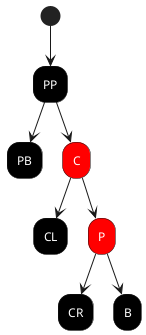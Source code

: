 @startuml

skinparam activity{
FontName Impact
FontColor white
backgroundcolor black
}

(*) --> PP#Black
PP --> PB#Black

PP --> C#RED
C --> CL
C --> P#RED
P --> CR
P --> B#BLACK

@enduml
